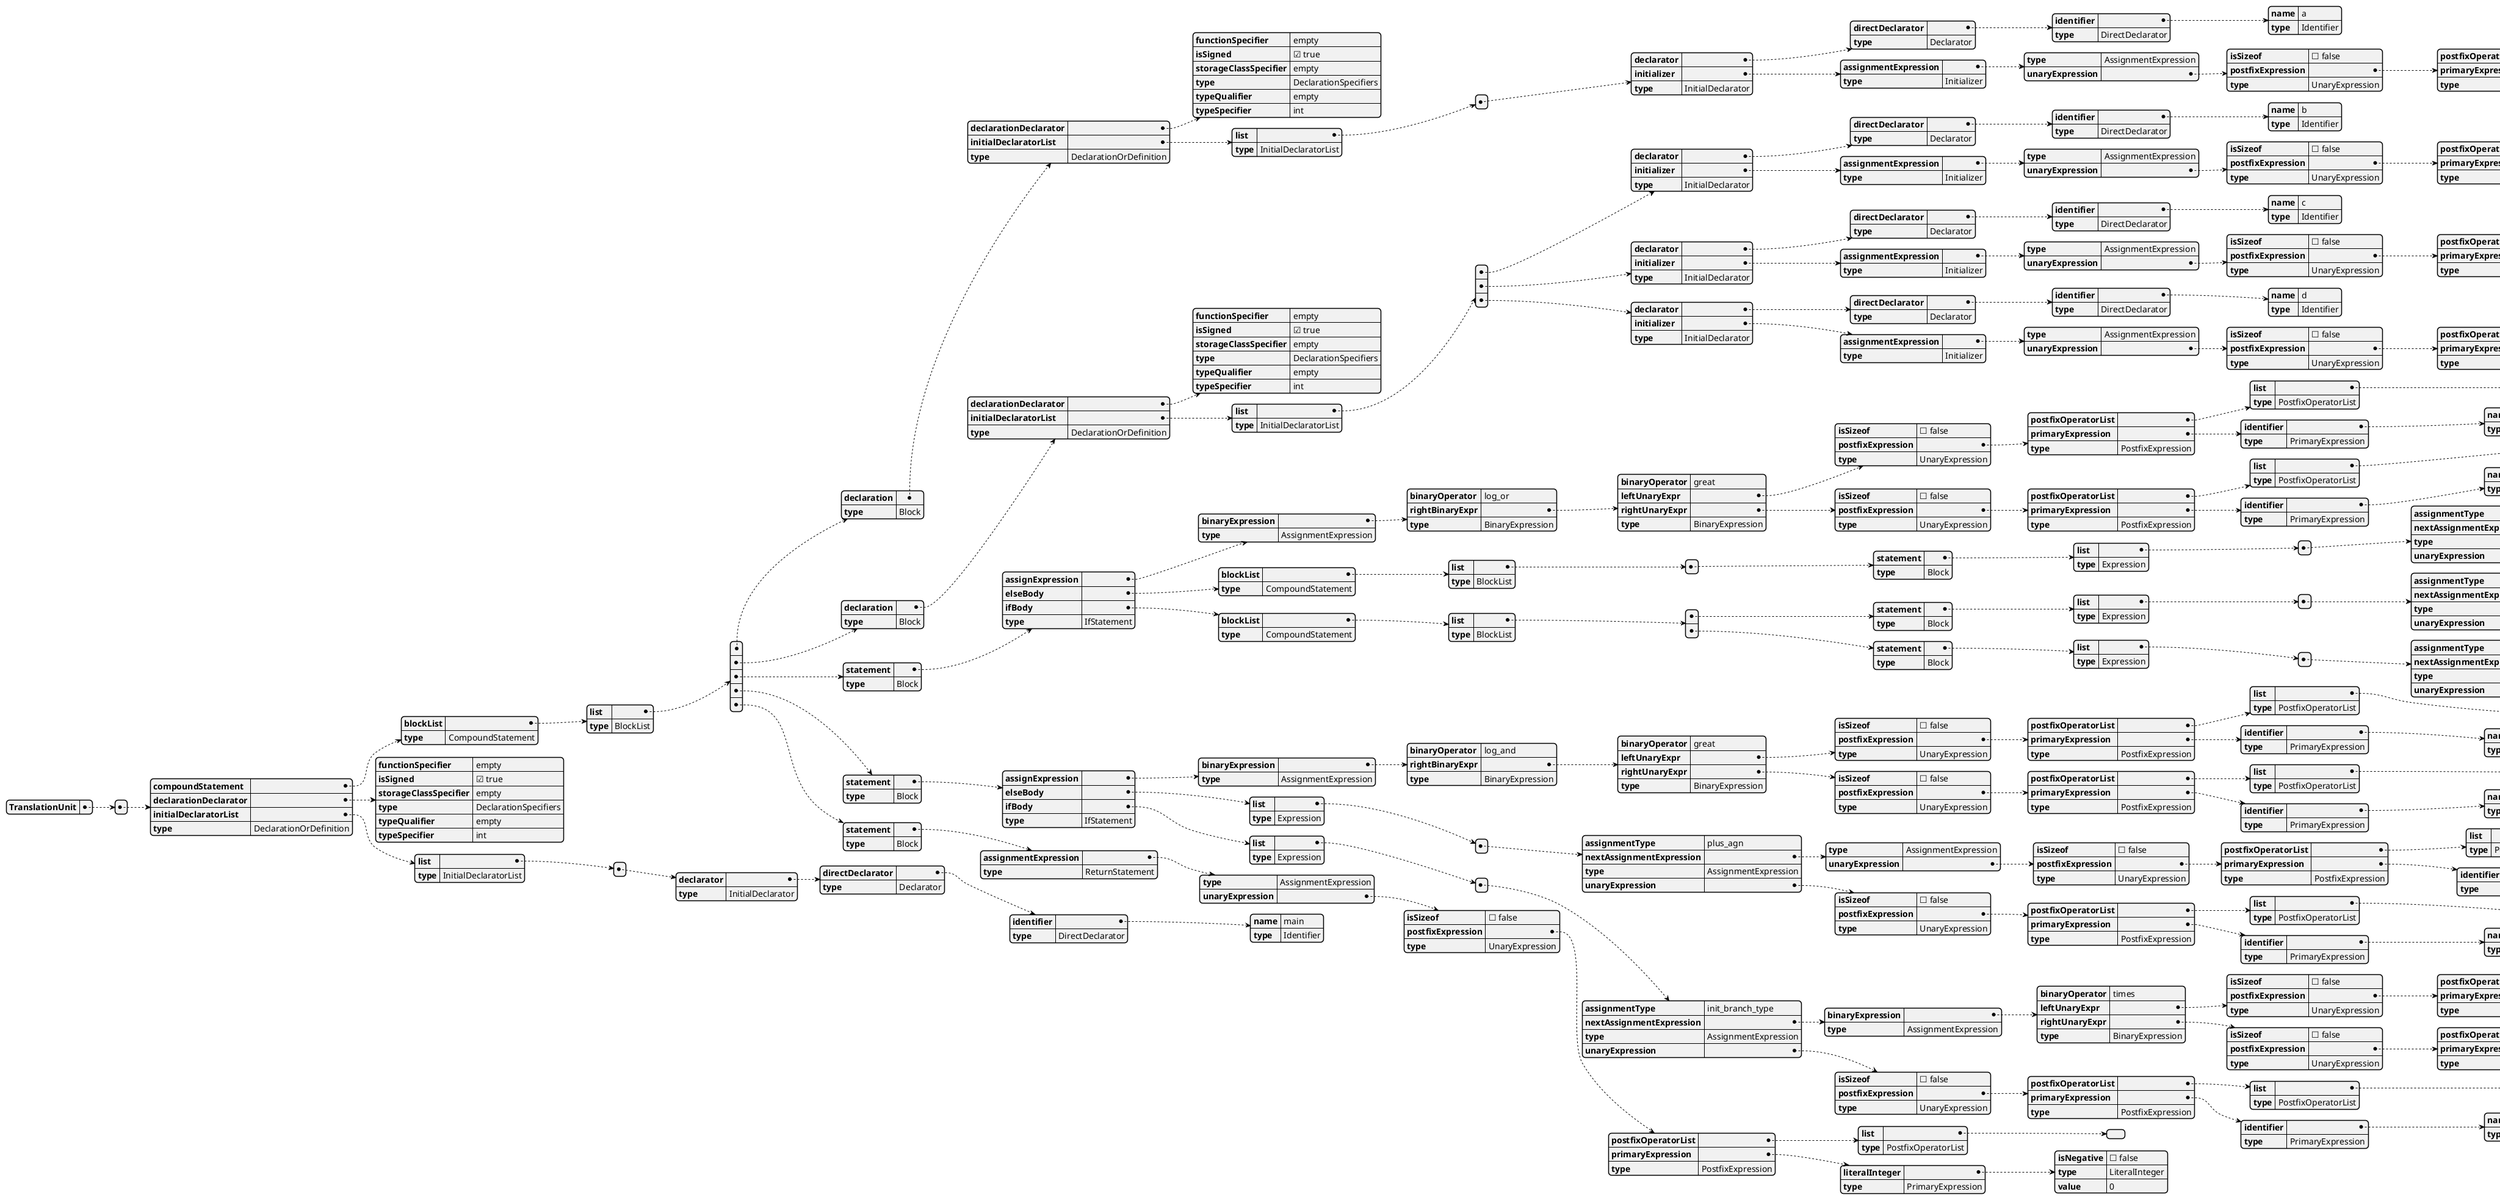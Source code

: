 @startjson
{"TranslationUnit":[{"compoundStatement":{"blockList":{"list":[{"declaration":{"declarationDeclarator":{"functionSpecifier":"empty","isSigned":true,"storageClassSpecifier":"empty","type":"DeclarationSpecifiers","typeQualifier":"empty","typeSpecifier":"int"},"initialDeclaratorList":{"list":[{"declarator":{"directDeclarator":{"identifier":{"name":"a","type":"Identifier"},"type":"DirectDeclarator"},"type":"Declarator"},"initializer":{"assignmentExpression":{"type":"AssignmentExpression","unaryExpression":{"isSizeof":false,"postfixExpression":{"postfixOperatorList":{"list":[],"type":"PostfixOperatorList"},"primaryExpression":{"literalInteger":{"isNegative":false,"type":"LiteralInteger","value":"1"},"type":"PrimaryExpression"},"type":"PostfixExpression"},"type":"UnaryExpression"}},"type":"Initializer"},"type":"InitialDeclarator"}],"type":"InitialDeclaratorList"},"type":"DeclarationOrDefinition"},"type":"Block"},{"declaration":{"declarationDeclarator":{"functionSpecifier":"empty","isSigned":true,"storageClassSpecifier":"empty","type":"DeclarationSpecifiers","typeQualifier":"empty","typeSpecifier":"int"},"initialDeclaratorList":{"list":[{"declarator":{"directDeclarator":{"identifier":{"name":"b","type":"Identifier"},"type":"DirectDeclarator"},"type":"Declarator"},"initializer":{"assignmentExpression":{"type":"AssignmentExpression","unaryExpression":{"isSizeof":false,"postfixExpression":{"postfixOperatorList":{"list":[],"type":"PostfixOperatorList"},"primaryExpression":{"literalInteger":{"isNegative":false,"type":"LiteralInteger","value":"3"},"type":"PrimaryExpression"},"type":"PostfixExpression"},"type":"UnaryExpression"}},"type":"Initializer"},"type":"InitialDeclarator"},{"declarator":{"directDeclarator":{"identifier":{"name":"c","type":"Identifier"},"type":"DirectDeclarator"},"type":"Declarator"},"initializer":{"assignmentExpression":{"type":"AssignmentExpression","unaryExpression":{"isSizeof":false,"postfixExpression":{"postfixOperatorList":{"list":[],"type":"PostfixOperatorList"},"primaryExpression":{"literalInteger":{"isNegative":false,"type":"LiteralInteger","value":"32"},"type":"PrimaryExpression"},"type":"PostfixExpression"},"type":"UnaryExpression"}},"type":"Initializer"},"type":"InitialDeclarator"},{"declarator":{"directDeclarator":{"identifier":{"name":"d","type":"Identifier"},"type":"DirectDeclarator"},"type":"Declarator"},"initializer":{"assignmentExpression":{"type":"AssignmentExpression","unaryExpression":{"isSizeof":false,"postfixExpression":{"postfixOperatorList":{"list":[],"type":"PostfixOperatorList"},"primaryExpression":{"literalInteger":{"isNegative":false,"type":"LiteralInteger","value":"3"},"type":"PrimaryExpression"},"type":"PostfixExpression"},"type":"UnaryExpression"}},"type":"Initializer"},"type":"InitialDeclarator"}],"type":"InitialDeclaratorList"},"type":"DeclarationOrDefinition"},"type":"Block"},{"statement":{"assignExpression":{"binaryExpression":{"binaryOperator":"log_or","rightBinaryExpr":{"binaryOperator":"great","leftUnaryExpr":{"isSizeof":false,"postfixExpression":{"postfixOperatorList":{"list":[],"type":"PostfixOperatorList"},"primaryExpression":{"identifier":{"name":"c","type":"Identifier"},"type":"PrimaryExpression"},"type":"PostfixExpression"},"type":"UnaryExpression"},"rightUnaryExpr":{"isSizeof":false,"postfixExpression":{"postfixOperatorList":{"list":[],"type":"PostfixOperatorList"},"primaryExpression":{"identifier":{"name":"b","type":"Identifier"},"type":"PrimaryExpression"},"type":"PostfixExpression"},"type":"UnaryExpression"},"type":"BinaryExpression"},"type":"BinaryExpression"},"type":"AssignmentExpression"},"elseBody":{"blockList":{"list":[{"statement":{"list":[{"assignmentType":"plus_agn","nextAssignmentExpression":{"type":"AssignmentExpression","unaryExpression":{"isSizeof":false,"postfixExpression":{"postfixOperatorList":{"list":[],"type":"PostfixOperatorList"},"primaryExpression":{"identifier":{"name":"b","type":"Identifier"},"type":"PrimaryExpression"},"type":"PostfixExpression"},"type":"UnaryExpression"}},"type":"AssignmentExpression","unaryExpression":{"isSizeof":false,"postfixExpression":{"postfixOperatorList":{"list":[],"type":"PostfixOperatorList"},"primaryExpression":{"identifier":{"name":"a","type":"Identifier"},"type":"PrimaryExpression"},"type":"PostfixExpression"},"type":"UnaryExpression"}}],"type":"Expression"},"type":"Block"}],"type":"BlockList"},"type":"CompoundStatement"},"ifBody":{"blockList":{"list":[{"statement":{"list":[{"assignmentType":"init_branch_type","nextAssignmentExpression":{"type":"AssignmentExpression","unaryExpression":{"isSizeof":false,"postfixExpression":{"postfixOperatorList":{"list":[],"type":"PostfixOperatorList"},"primaryExpression":{"literalInteger":{"isNegative":false,"type":"LiteralInteger","value":"1"},"type":"PrimaryExpression"},"type":"PostfixExpression"},"type":"UnaryExpression"}},"type":"AssignmentExpression","unaryExpression":{"isSizeof":false,"postfixExpression":{"postfixOperatorList":{"list":[],"type":"PostfixOperatorList"},"primaryExpression":{"identifier":{"name":"b","type":"Identifier"},"type":"PrimaryExpression"},"type":"PostfixExpression"},"type":"UnaryExpression"}}],"type":"Expression"},"type":"Block"},{"statement":{"list":[{"assignmentType":"init_branch_type","nextAssignmentExpression":{"binaryExpression":{"binaryOperator":"times","leftUnaryExpr":{"isSizeof":false,"postfixExpression":{"postfixOperatorList":{"list":[],"type":"PostfixOperatorList"},"primaryExpression":{"identifier":{"name":"c","type":"Identifier"},"type":"PrimaryExpression"},"type":"PostfixExpression"},"type":"UnaryExpression"},"rightUnaryExpr":{"isSizeof":false,"postfixExpression":{"postfixOperatorList":{"list":[],"type":"PostfixOperatorList"},"primaryExpression":{"expression":{"list":[{"binaryExpression":{"binaryOperator":"plus","leftUnaryExpr":{"isSizeof":false,"postfixExpression":{"postfixOperatorList":{"list":[],"type":"PostfixOperatorList"},"primaryExpression":{"identifier":{"name":"b","type":"Identifier"},"type":"PrimaryExpression"},"type":"PostfixExpression"},"type":"UnaryExpression"},"rightUnaryExpr":{"isSizeof":false,"postfixExpression":{"postfixOperatorList":{"list":[],"type":"PostfixOperatorList"},"primaryExpression":{"identifier":{"name":"d","type":"Identifier"},"type":"PrimaryExpression"},"type":"PostfixExpression"},"type":"UnaryExpression"},"type":"BinaryExpression"},"type":"AssignmentExpression"}],"type":"Expression"},"type":"PrimaryExpression"},"type":"PostfixExpression"},"type":"UnaryExpression"},"type":"BinaryExpression"},"type":"AssignmentExpression"},"type":"AssignmentExpression","unaryExpression":{"isSizeof":false,"postfixExpression":{"postfixOperatorList":{"list":[],"type":"PostfixOperatorList"},"primaryExpression":{"identifier":{"name":"c","type":"Identifier"},"type":"PrimaryExpression"},"type":"PostfixExpression"},"type":"UnaryExpression"}}],"type":"Expression"},"type":"Block"}],"type":"BlockList"},"type":"CompoundStatement"},"type":"IfStatement"},"type":"Block"},{"statement":{"assignExpression":{"binaryExpression":{"binaryOperator":"log_and","rightBinaryExpr":{"binaryOperator":"great","leftUnaryExpr":{"isSizeof":false,"postfixExpression":{"postfixOperatorList":{"list":[],"type":"PostfixOperatorList"},"primaryExpression":{"identifier":{"name":"c","type":"Identifier"},"type":"PrimaryExpression"},"type":"PostfixExpression"},"type":"UnaryExpression"},"rightUnaryExpr":{"isSizeof":false,"postfixExpression":{"postfixOperatorList":{"list":[],"type":"PostfixOperatorList"},"primaryExpression":{"identifier":{"name":"b","type":"Identifier"},"type":"PrimaryExpression"},"type":"PostfixExpression"},"type":"UnaryExpression"},"type":"BinaryExpression"},"type":"BinaryExpression"},"type":"AssignmentExpression"},"elseBody":{"list":[{"assignmentType":"plus_agn","nextAssignmentExpression":{"type":"AssignmentExpression","unaryExpression":{"isSizeof":false,"postfixExpression":{"postfixOperatorList":{"list":[],"type":"PostfixOperatorList"},"primaryExpression":{"identifier":{"name":"b","type":"Identifier"},"type":"PrimaryExpression"},"type":"PostfixExpression"},"type":"UnaryExpression"}},"type":"AssignmentExpression","unaryExpression":{"isSizeof":false,"postfixExpression":{"postfixOperatorList":{"list":[],"type":"PostfixOperatorList"},"primaryExpression":{"identifier":{"name":"a","type":"Identifier"},"type":"PrimaryExpression"},"type":"PostfixExpression"},"type":"UnaryExpression"}}],"type":"Expression"},"ifBody":{"list":[{"assignmentType":"init_branch_type","nextAssignmentExpression":{"binaryExpression":{"binaryOperator":"times","leftUnaryExpr":{"isSizeof":false,"postfixExpression":{"postfixOperatorList":{"list":[],"type":"PostfixOperatorList"},"primaryExpression":{"identifier":{"name":"c","type":"Identifier"},"type":"PrimaryExpression"},"type":"PostfixExpression"},"type":"UnaryExpression"},"rightUnaryExpr":{"isSizeof":false,"postfixExpression":{"postfixOperatorList":{"list":[],"type":"PostfixOperatorList"},"primaryExpression":{"expression":{"list":[{"binaryExpression":{"binaryOperator":"plus","leftUnaryExpr":{"isSizeof":false,"postfixExpression":{"postfixOperatorList":{"list":[],"type":"PostfixOperatorList"},"primaryExpression":{"identifier":{"name":"b","type":"Identifier"},"type":"PrimaryExpression"},"type":"PostfixExpression"},"type":"UnaryExpression"},"rightUnaryExpr":{"isSizeof":false,"postfixExpression":{"postfixOperatorList":{"list":[],"type":"PostfixOperatorList"},"primaryExpression":{"identifier":{"name":"d","type":"Identifier"},"type":"PrimaryExpression"},"type":"PostfixExpression"},"type":"UnaryExpression"},"type":"BinaryExpression"},"type":"AssignmentExpression"}],"type":"Expression"},"type":"PrimaryExpression"},"type":"PostfixExpression"},"type":"UnaryExpression"},"type":"BinaryExpression"},"type":"AssignmentExpression"},"type":"AssignmentExpression","unaryExpression":{"isSizeof":false,"postfixExpression":{"postfixOperatorList":{"list":[],"type":"PostfixOperatorList"},"primaryExpression":{"identifier":{"name":"a","type":"Identifier"},"type":"PrimaryExpression"},"type":"PostfixExpression"},"type":"UnaryExpression"}}],"type":"Expression"},"type":"IfStatement"},"type":"Block"},{"statement":{"assignmentExpression":{"type":"AssignmentExpression","unaryExpression":{"isSizeof":false,"postfixExpression":{"postfixOperatorList":{"list":[],"type":"PostfixOperatorList"},"primaryExpression":{"literalInteger":{"isNegative":false,"type":"LiteralInteger","value":"0"},"type":"PrimaryExpression"},"type":"PostfixExpression"},"type":"UnaryExpression"}},"type":"ReturnStatement"},"type":"Block"}],"type":"BlockList"},"type":"CompoundStatement"},"declarationDeclarator":{"functionSpecifier":"empty","isSigned":true,"storageClassSpecifier":"empty","type":"DeclarationSpecifiers","typeQualifier":"empty","typeSpecifier":"int"},"initialDeclaratorList":{"list":[{"declarator":{"directDeclarator":{"identifier":{"name":"main","type":"Identifier"},"type":"DirectDeclarator"},"type":"Declarator"},"type":"InitialDeclarator"}],"type":"InitialDeclaratorList"},"type":"DeclarationOrDefinition"}]}
@endjson